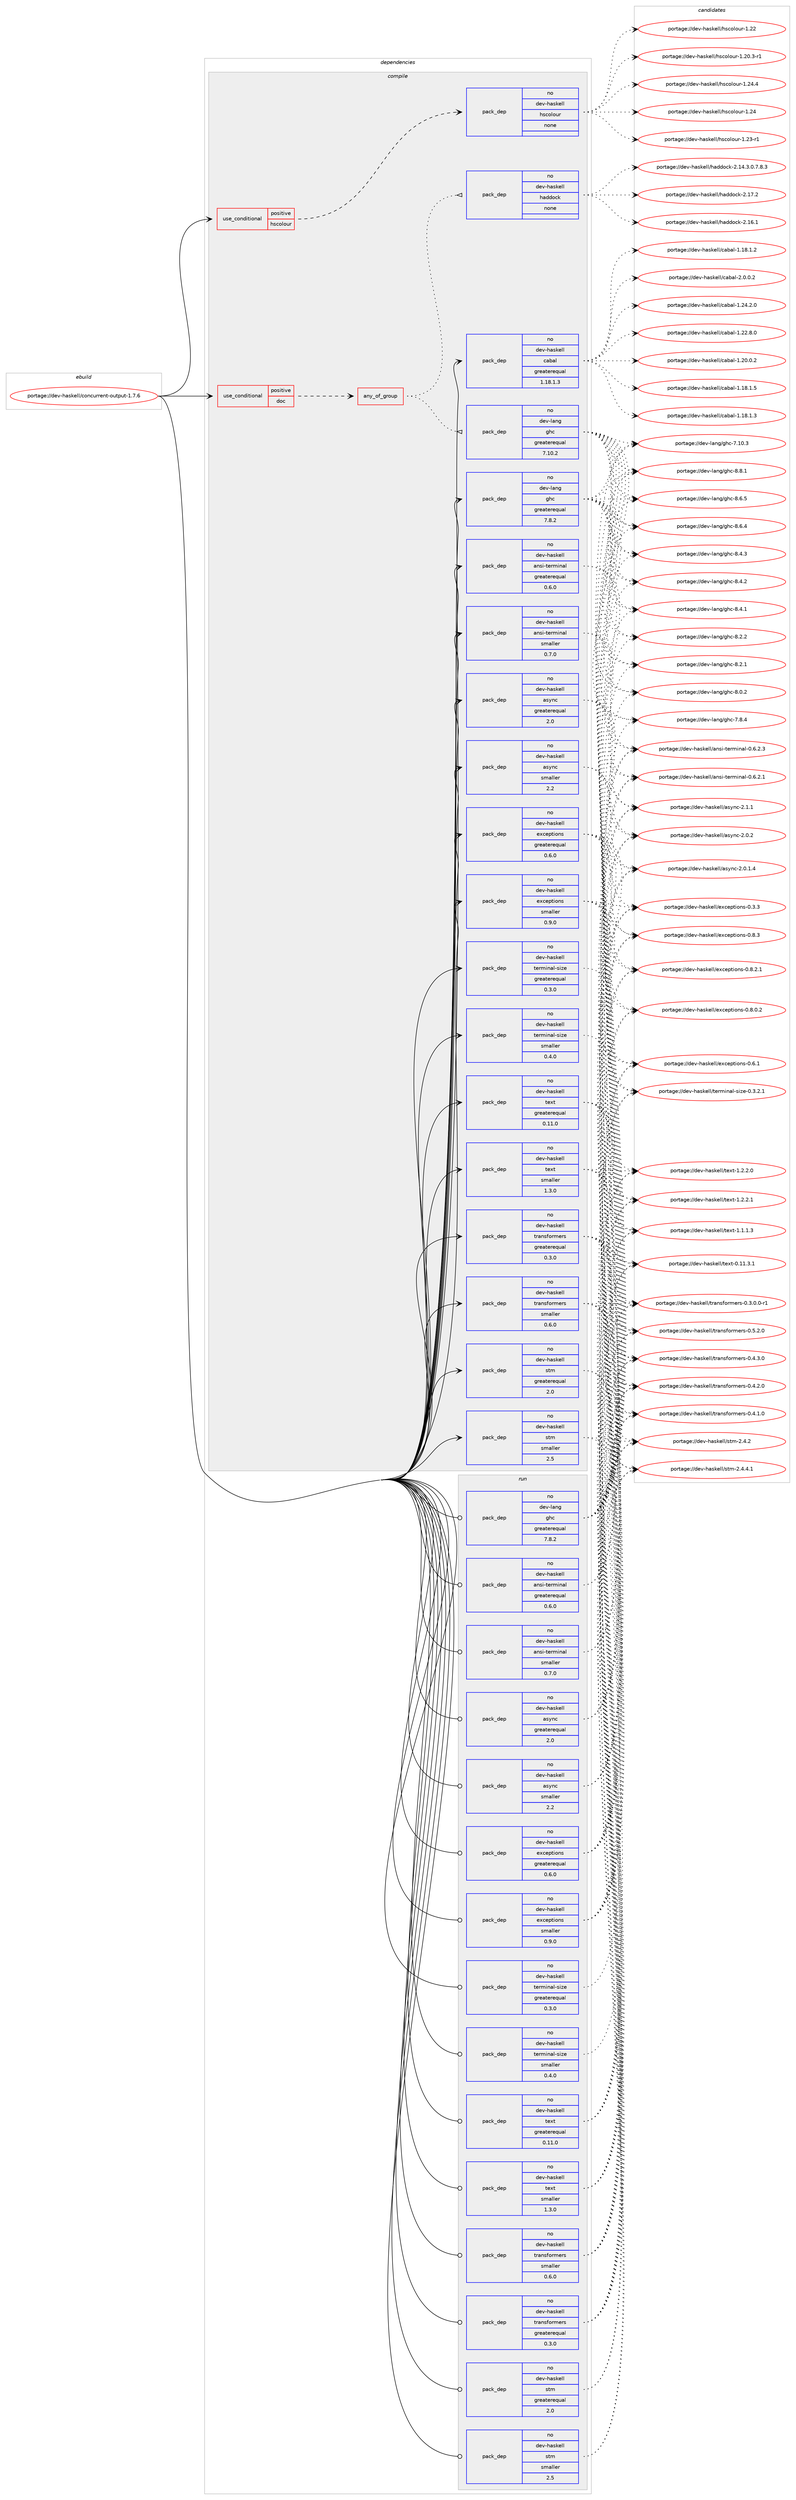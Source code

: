 digraph prolog {

# *************
# Graph options
# *************

newrank=true;
concentrate=true;
compound=true;
graph [rankdir=LR,fontname=Helvetica,fontsize=10,ranksep=1.5];#, ranksep=2.5, nodesep=0.2];
edge  [arrowhead=vee];
node  [fontname=Helvetica,fontsize=10];

# **********
# The ebuild
# **********

subgraph cluster_leftcol {
color=gray;
rank=same;
label=<<i>ebuild</i>>;
id [label="portage://dev-haskell/concurrent-output-1.7.6", color=red, width=4, href="../dev-haskell/concurrent-output-1.7.6.svg"];
}

# ****************
# The dependencies
# ****************

subgraph cluster_midcol {
color=gray;
label=<<i>dependencies</i>>;
subgraph cluster_compile {
fillcolor="#eeeeee";
style=filled;
label=<<i>compile</i>>;
subgraph cond134524 {
dependency567443 [label=<<TABLE BORDER="0" CELLBORDER="1" CELLSPACING="0" CELLPADDING="4"><TR><TD ROWSPAN="3" CELLPADDING="10">use_conditional</TD></TR><TR><TD>positive</TD></TR><TR><TD>doc</TD></TR></TABLE>>, shape=none, color=red];
subgraph any6663 {
dependency567444 [label=<<TABLE BORDER="0" CELLBORDER="1" CELLSPACING="0" CELLPADDING="4"><TR><TD CELLPADDING="10">any_of_group</TD></TR></TABLE>>, shape=none, color=red];subgraph pack426019 {
dependency567445 [label=<<TABLE BORDER="0" CELLBORDER="1" CELLSPACING="0" CELLPADDING="4" WIDTH="220"><TR><TD ROWSPAN="6" CELLPADDING="30">pack_dep</TD></TR><TR><TD WIDTH="110">no</TD></TR><TR><TD>dev-haskell</TD></TR><TR><TD>haddock</TD></TR><TR><TD>none</TD></TR><TR><TD></TD></TR></TABLE>>, shape=none, color=blue];
}
dependency567444:e -> dependency567445:w [weight=20,style="dotted",arrowhead="oinv"];
subgraph pack426020 {
dependency567446 [label=<<TABLE BORDER="0" CELLBORDER="1" CELLSPACING="0" CELLPADDING="4" WIDTH="220"><TR><TD ROWSPAN="6" CELLPADDING="30">pack_dep</TD></TR><TR><TD WIDTH="110">no</TD></TR><TR><TD>dev-lang</TD></TR><TR><TD>ghc</TD></TR><TR><TD>greaterequal</TD></TR><TR><TD>7.10.2</TD></TR></TABLE>>, shape=none, color=blue];
}
dependency567444:e -> dependency567446:w [weight=20,style="dotted",arrowhead="oinv"];
}
dependency567443:e -> dependency567444:w [weight=20,style="dashed",arrowhead="vee"];
}
id:e -> dependency567443:w [weight=20,style="solid",arrowhead="vee"];
subgraph cond134525 {
dependency567447 [label=<<TABLE BORDER="0" CELLBORDER="1" CELLSPACING="0" CELLPADDING="4"><TR><TD ROWSPAN="3" CELLPADDING="10">use_conditional</TD></TR><TR><TD>positive</TD></TR><TR><TD>hscolour</TD></TR></TABLE>>, shape=none, color=red];
subgraph pack426021 {
dependency567448 [label=<<TABLE BORDER="0" CELLBORDER="1" CELLSPACING="0" CELLPADDING="4" WIDTH="220"><TR><TD ROWSPAN="6" CELLPADDING="30">pack_dep</TD></TR><TR><TD WIDTH="110">no</TD></TR><TR><TD>dev-haskell</TD></TR><TR><TD>hscolour</TD></TR><TR><TD>none</TD></TR><TR><TD></TD></TR></TABLE>>, shape=none, color=blue];
}
dependency567447:e -> dependency567448:w [weight=20,style="dashed",arrowhead="vee"];
}
id:e -> dependency567447:w [weight=20,style="solid",arrowhead="vee"];
subgraph pack426022 {
dependency567449 [label=<<TABLE BORDER="0" CELLBORDER="1" CELLSPACING="0" CELLPADDING="4" WIDTH="220"><TR><TD ROWSPAN="6" CELLPADDING="30">pack_dep</TD></TR><TR><TD WIDTH="110">no</TD></TR><TR><TD>dev-haskell</TD></TR><TR><TD>ansi-terminal</TD></TR><TR><TD>greaterequal</TD></TR><TR><TD>0.6.0</TD></TR></TABLE>>, shape=none, color=blue];
}
id:e -> dependency567449:w [weight=20,style="solid",arrowhead="vee"];
subgraph pack426023 {
dependency567450 [label=<<TABLE BORDER="0" CELLBORDER="1" CELLSPACING="0" CELLPADDING="4" WIDTH="220"><TR><TD ROWSPAN="6" CELLPADDING="30">pack_dep</TD></TR><TR><TD WIDTH="110">no</TD></TR><TR><TD>dev-haskell</TD></TR><TR><TD>ansi-terminal</TD></TR><TR><TD>smaller</TD></TR><TR><TD>0.7.0</TD></TR></TABLE>>, shape=none, color=blue];
}
id:e -> dependency567450:w [weight=20,style="solid",arrowhead="vee"];
subgraph pack426024 {
dependency567451 [label=<<TABLE BORDER="0" CELLBORDER="1" CELLSPACING="0" CELLPADDING="4" WIDTH="220"><TR><TD ROWSPAN="6" CELLPADDING="30">pack_dep</TD></TR><TR><TD WIDTH="110">no</TD></TR><TR><TD>dev-haskell</TD></TR><TR><TD>async</TD></TR><TR><TD>greaterequal</TD></TR><TR><TD>2.0</TD></TR></TABLE>>, shape=none, color=blue];
}
id:e -> dependency567451:w [weight=20,style="solid",arrowhead="vee"];
subgraph pack426025 {
dependency567452 [label=<<TABLE BORDER="0" CELLBORDER="1" CELLSPACING="0" CELLPADDING="4" WIDTH="220"><TR><TD ROWSPAN="6" CELLPADDING="30">pack_dep</TD></TR><TR><TD WIDTH="110">no</TD></TR><TR><TD>dev-haskell</TD></TR><TR><TD>async</TD></TR><TR><TD>smaller</TD></TR><TR><TD>2.2</TD></TR></TABLE>>, shape=none, color=blue];
}
id:e -> dependency567452:w [weight=20,style="solid",arrowhead="vee"];
subgraph pack426026 {
dependency567453 [label=<<TABLE BORDER="0" CELLBORDER="1" CELLSPACING="0" CELLPADDING="4" WIDTH="220"><TR><TD ROWSPAN="6" CELLPADDING="30">pack_dep</TD></TR><TR><TD WIDTH="110">no</TD></TR><TR><TD>dev-haskell</TD></TR><TR><TD>cabal</TD></TR><TR><TD>greaterequal</TD></TR><TR><TD>1.18.1.3</TD></TR></TABLE>>, shape=none, color=blue];
}
id:e -> dependency567453:w [weight=20,style="solid",arrowhead="vee"];
subgraph pack426027 {
dependency567454 [label=<<TABLE BORDER="0" CELLBORDER="1" CELLSPACING="0" CELLPADDING="4" WIDTH="220"><TR><TD ROWSPAN="6" CELLPADDING="30">pack_dep</TD></TR><TR><TD WIDTH="110">no</TD></TR><TR><TD>dev-haskell</TD></TR><TR><TD>exceptions</TD></TR><TR><TD>greaterequal</TD></TR><TR><TD>0.6.0</TD></TR></TABLE>>, shape=none, color=blue];
}
id:e -> dependency567454:w [weight=20,style="solid",arrowhead="vee"];
subgraph pack426028 {
dependency567455 [label=<<TABLE BORDER="0" CELLBORDER="1" CELLSPACING="0" CELLPADDING="4" WIDTH="220"><TR><TD ROWSPAN="6" CELLPADDING="30">pack_dep</TD></TR><TR><TD WIDTH="110">no</TD></TR><TR><TD>dev-haskell</TD></TR><TR><TD>exceptions</TD></TR><TR><TD>smaller</TD></TR><TR><TD>0.9.0</TD></TR></TABLE>>, shape=none, color=blue];
}
id:e -> dependency567455:w [weight=20,style="solid",arrowhead="vee"];
subgraph pack426029 {
dependency567456 [label=<<TABLE BORDER="0" CELLBORDER="1" CELLSPACING="0" CELLPADDING="4" WIDTH="220"><TR><TD ROWSPAN="6" CELLPADDING="30">pack_dep</TD></TR><TR><TD WIDTH="110">no</TD></TR><TR><TD>dev-haskell</TD></TR><TR><TD>stm</TD></TR><TR><TD>greaterequal</TD></TR><TR><TD>2.0</TD></TR></TABLE>>, shape=none, color=blue];
}
id:e -> dependency567456:w [weight=20,style="solid",arrowhead="vee"];
subgraph pack426030 {
dependency567457 [label=<<TABLE BORDER="0" CELLBORDER="1" CELLSPACING="0" CELLPADDING="4" WIDTH="220"><TR><TD ROWSPAN="6" CELLPADDING="30">pack_dep</TD></TR><TR><TD WIDTH="110">no</TD></TR><TR><TD>dev-haskell</TD></TR><TR><TD>stm</TD></TR><TR><TD>smaller</TD></TR><TR><TD>2.5</TD></TR></TABLE>>, shape=none, color=blue];
}
id:e -> dependency567457:w [weight=20,style="solid",arrowhead="vee"];
subgraph pack426031 {
dependency567458 [label=<<TABLE BORDER="0" CELLBORDER="1" CELLSPACING="0" CELLPADDING="4" WIDTH="220"><TR><TD ROWSPAN="6" CELLPADDING="30">pack_dep</TD></TR><TR><TD WIDTH="110">no</TD></TR><TR><TD>dev-haskell</TD></TR><TR><TD>terminal-size</TD></TR><TR><TD>greaterequal</TD></TR><TR><TD>0.3.0</TD></TR></TABLE>>, shape=none, color=blue];
}
id:e -> dependency567458:w [weight=20,style="solid",arrowhead="vee"];
subgraph pack426032 {
dependency567459 [label=<<TABLE BORDER="0" CELLBORDER="1" CELLSPACING="0" CELLPADDING="4" WIDTH="220"><TR><TD ROWSPAN="6" CELLPADDING="30">pack_dep</TD></TR><TR><TD WIDTH="110">no</TD></TR><TR><TD>dev-haskell</TD></TR><TR><TD>terminal-size</TD></TR><TR><TD>smaller</TD></TR><TR><TD>0.4.0</TD></TR></TABLE>>, shape=none, color=blue];
}
id:e -> dependency567459:w [weight=20,style="solid",arrowhead="vee"];
subgraph pack426033 {
dependency567460 [label=<<TABLE BORDER="0" CELLBORDER="1" CELLSPACING="0" CELLPADDING="4" WIDTH="220"><TR><TD ROWSPAN="6" CELLPADDING="30">pack_dep</TD></TR><TR><TD WIDTH="110">no</TD></TR><TR><TD>dev-haskell</TD></TR><TR><TD>text</TD></TR><TR><TD>greaterequal</TD></TR><TR><TD>0.11.0</TD></TR></TABLE>>, shape=none, color=blue];
}
id:e -> dependency567460:w [weight=20,style="solid",arrowhead="vee"];
subgraph pack426034 {
dependency567461 [label=<<TABLE BORDER="0" CELLBORDER="1" CELLSPACING="0" CELLPADDING="4" WIDTH="220"><TR><TD ROWSPAN="6" CELLPADDING="30">pack_dep</TD></TR><TR><TD WIDTH="110">no</TD></TR><TR><TD>dev-haskell</TD></TR><TR><TD>text</TD></TR><TR><TD>smaller</TD></TR><TR><TD>1.3.0</TD></TR></TABLE>>, shape=none, color=blue];
}
id:e -> dependency567461:w [weight=20,style="solid",arrowhead="vee"];
subgraph pack426035 {
dependency567462 [label=<<TABLE BORDER="0" CELLBORDER="1" CELLSPACING="0" CELLPADDING="4" WIDTH="220"><TR><TD ROWSPAN="6" CELLPADDING="30">pack_dep</TD></TR><TR><TD WIDTH="110">no</TD></TR><TR><TD>dev-haskell</TD></TR><TR><TD>transformers</TD></TR><TR><TD>greaterequal</TD></TR><TR><TD>0.3.0</TD></TR></TABLE>>, shape=none, color=blue];
}
id:e -> dependency567462:w [weight=20,style="solid",arrowhead="vee"];
subgraph pack426036 {
dependency567463 [label=<<TABLE BORDER="0" CELLBORDER="1" CELLSPACING="0" CELLPADDING="4" WIDTH="220"><TR><TD ROWSPAN="6" CELLPADDING="30">pack_dep</TD></TR><TR><TD WIDTH="110">no</TD></TR><TR><TD>dev-haskell</TD></TR><TR><TD>transformers</TD></TR><TR><TD>smaller</TD></TR><TR><TD>0.6.0</TD></TR></TABLE>>, shape=none, color=blue];
}
id:e -> dependency567463:w [weight=20,style="solid",arrowhead="vee"];
subgraph pack426037 {
dependency567464 [label=<<TABLE BORDER="0" CELLBORDER="1" CELLSPACING="0" CELLPADDING="4" WIDTH="220"><TR><TD ROWSPAN="6" CELLPADDING="30">pack_dep</TD></TR><TR><TD WIDTH="110">no</TD></TR><TR><TD>dev-lang</TD></TR><TR><TD>ghc</TD></TR><TR><TD>greaterequal</TD></TR><TR><TD>7.8.2</TD></TR></TABLE>>, shape=none, color=blue];
}
id:e -> dependency567464:w [weight=20,style="solid",arrowhead="vee"];
}
subgraph cluster_compileandrun {
fillcolor="#eeeeee";
style=filled;
label=<<i>compile and run</i>>;
}
subgraph cluster_run {
fillcolor="#eeeeee";
style=filled;
label=<<i>run</i>>;
subgraph pack426038 {
dependency567465 [label=<<TABLE BORDER="0" CELLBORDER="1" CELLSPACING="0" CELLPADDING="4" WIDTH="220"><TR><TD ROWSPAN="6" CELLPADDING="30">pack_dep</TD></TR><TR><TD WIDTH="110">no</TD></TR><TR><TD>dev-haskell</TD></TR><TR><TD>ansi-terminal</TD></TR><TR><TD>greaterequal</TD></TR><TR><TD>0.6.0</TD></TR></TABLE>>, shape=none, color=blue];
}
id:e -> dependency567465:w [weight=20,style="solid",arrowhead="odot"];
subgraph pack426039 {
dependency567466 [label=<<TABLE BORDER="0" CELLBORDER="1" CELLSPACING="0" CELLPADDING="4" WIDTH="220"><TR><TD ROWSPAN="6" CELLPADDING="30">pack_dep</TD></TR><TR><TD WIDTH="110">no</TD></TR><TR><TD>dev-haskell</TD></TR><TR><TD>ansi-terminal</TD></TR><TR><TD>smaller</TD></TR><TR><TD>0.7.0</TD></TR></TABLE>>, shape=none, color=blue];
}
id:e -> dependency567466:w [weight=20,style="solid",arrowhead="odot"];
subgraph pack426040 {
dependency567467 [label=<<TABLE BORDER="0" CELLBORDER="1" CELLSPACING="0" CELLPADDING="4" WIDTH="220"><TR><TD ROWSPAN="6" CELLPADDING="30">pack_dep</TD></TR><TR><TD WIDTH="110">no</TD></TR><TR><TD>dev-haskell</TD></TR><TR><TD>async</TD></TR><TR><TD>greaterequal</TD></TR><TR><TD>2.0</TD></TR></TABLE>>, shape=none, color=blue];
}
id:e -> dependency567467:w [weight=20,style="solid",arrowhead="odot"];
subgraph pack426041 {
dependency567468 [label=<<TABLE BORDER="0" CELLBORDER="1" CELLSPACING="0" CELLPADDING="4" WIDTH="220"><TR><TD ROWSPAN="6" CELLPADDING="30">pack_dep</TD></TR><TR><TD WIDTH="110">no</TD></TR><TR><TD>dev-haskell</TD></TR><TR><TD>async</TD></TR><TR><TD>smaller</TD></TR><TR><TD>2.2</TD></TR></TABLE>>, shape=none, color=blue];
}
id:e -> dependency567468:w [weight=20,style="solid",arrowhead="odot"];
subgraph pack426042 {
dependency567469 [label=<<TABLE BORDER="0" CELLBORDER="1" CELLSPACING="0" CELLPADDING="4" WIDTH="220"><TR><TD ROWSPAN="6" CELLPADDING="30">pack_dep</TD></TR><TR><TD WIDTH="110">no</TD></TR><TR><TD>dev-haskell</TD></TR><TR><TD>exceptions</TD></TR><TR><TD>greaterequal</TD></TR><TR><TD>0.6.0</TD></TR></TABLE>>, shape=none, color=blue];
}
id:e -> dependency567469:w [weight=20,style="solid",arrowhead="odot"];
subgraph pack426043 {
dependency567470 [label=<<TABLE BORDER="0" CELLBORDER="1" CELLSPACING="0" CELLPADDING="4" WIDTH="220"><TR><TD ROWSPAN="6" CELLPADDING="30">pack_dep</TD></TR><TR><TD WIDTH="110">no</TD></TR><TR><TD>dev-haskell</TD></TR><TR><TD>exceptions</TD></TR><TR><TD>smaller</TD></TR><TR><TD>0.9.0</TD></TR></TABLE>>, shape=none, color=blue];
}
id:e -> dependency567470:w [weight=20,style="solid",arrowhead="odot"];
subgraph pack426044 {
dependency567471 [label=<<TABLE BORDER="0" CELLBORDER="1" CELLSPACING="0" CELLPADDING="4" WIDTH="220"><TR><TD ROWSPAN="6" CELLPADDING="30">pack_dep</TD></TR><TR><TD WIDTH="110">no</TD></TR><TR><TD>dev-haskell</TD></TR><TR><TD>stm</TD></TR><TR><TD>greaterequal</TD></TR><TR><TD>2.0</TD></TR></TABLE>>, shape=none, color=blue];
}
id:e -> dependency567471:w [weight=20,style="solid",arrowhead="odot"];
subgraph pack426045 {
dependency567472 [label=<<TABLE BORDER="0" CELLBORDER="1" CELLSPACING="0" CELLPADDING="4" WIDTH="220"><TR><TD ROWSPAN="6" CELLPADDING="30">pack_dep</TD></TR><TR><TD WIDTH="110">no</TD></TR><TR><TD>dev-haskell</TD></TR><TR><TD>stm</TD></TR><TR><TD>smaller</TD></TR><TR><TD>2.5</TD></TR></TABLE>>, shape=none, color=blue];
}
id:e -> dependency567472:w [weight=20,style="solid",arrowhead="odot"];
subgraph pack426046 {
dependency567473 [label=<<TABLE BORDER="0" CELLBORDER="1" CELLSPACING="0" CELLPADDING="4" WIDTH="220"><TR><TD ROWSPAN="6" CELLPADDING="30">pack_dep</TD></TR><TR><TD WIDTH="110">no</TD></TR><TR><TD>dev-haskell</TD></TR><TR><TD>terminal-size</TD></TR><TR><TD>greaterequal</TD></TR><TR><TD>0.3.0</TD></TR></TABLE>>, shape=none, color=blue];
}
id:e -> dependency567473:w [weight=20,style="solid",arrowhead="odot"];
subgraph pack426047 {
dependency567474 [label=<<TABLE BORDER="0" CELLBORDER="1" CELLSPACING="0" CELLPADDING="4" WIDTH="220"><TR><TD ROWSPAN="6" CELLPADDING="30">pack_dep</TD></TR><TR><TD WIDTH="110">no</TD></TR><TR><TD>dev-haskell</TD></TR><TR><TD>terminal-size</TD></TR><TR><TD>smaller</TD></TR><TR><TD>0.4.0</TD></TR></TABLE>>, shape=none, color=blue];
}
id:e -> dependency567474:w [weight=20,style="solid",arrowhead="odot"];
subgraph pack426048 {
dependency567475 [label=<<TABLE BORDER="0" CELLBORDER="1" CELLSPACING="0" CELLPADDING="4" WIDTH="220"><TR><TD ROWSPAN="6" CELLPADDING="30">pack_dep</TD></TR><TR><TD WIDTH="110">no</TD></TR><TR><TD>dev-haskell</TD></TR><TR><TD>text</TD></TR><TR><TD>greaterequal</TD></TR><TR><TD>0.11.0</TD></TR></TABLE>>, shape=none, color=blue];
}
id:e -> dependency567475:w [weight=20,style="solid",arrowhead="odot"];
subgraph pack426049 {
dependency567476 [label=<<TABLE BORDER="0" CELLBORDER="1" CELLSPACING="0" CELLPADDING="4" WIDTH="220"><TR><TD ROWSPAN="6" CELLPADDING="30">pack_dep</TD></TR><TR><TD WIDTH="110">no</TD></TR><TR><TD>dev-haskell</TD></TR><TR><TD>text</TD></TR><TR><TD>smaller</TD></TR><TR><TD>1.3.0</TD></TR></TABLE>>, shape=none, color=blue];
}
id:e -> dependency567476:w [weight=20,style="solid",arrowhead="odot"];
subgraph pack426050 {
dependency567477 [label=<<TABLE BORDER="0" CELLBORDER="1" CELLSPACING="0" CELLPADDING="4" WIDTH="220"><TR><TD ROWSPAN="6" CELLPADDING="30">pack_dep</TD></TR><TR><TD WIDTH="110">no</TD></TR><TR><TD>dev-haskell</TD></TR><TR><TD>transformers</TD></TR><TR><TD>greaterequal</TD></TR><TR><TD>0.3.0</TD></TR></TABLE>>, shape=none, color=blue];
}
id:e -> dependency567477:w [weight=20,style="solid",arrowhead="odot"];
subgraph pack426051 {
dependency567478 [label=<<TABLE BORDER="0" CELLBORDER="1" CELLSPACING="0" CELLPADDING="4" WIDTH="220"><TR><TD ROWSPAN="6" CELLPADDING="30">pack_dep</TD></TR><TR><TD WIDTH="110">no</TD></TR><TR><TD>dev-haskell</TD></TR><TR><TD>transformers</TD></TR><TR><TD>smaller</TD></TR><TR><TD>0.6.0</TD></TR></TABLE>>, shape=none, color=blue];
}
id:e -> dependency567478:w [weight=20,style="solid",arrowhead="odot"];
subgraph pack426052 {
dependency567479 [label=<<TABLE BORDER="0" CELLBORDER="1" CELLSPACING="0" CELLPADDING="4" WIDTH="220"><TR><TD ROWSPAN="6" CELLPADDING="30">pack_dep</TD></TR><TR><TD WIDTH="110">no</TD></TR><TR><TD>dev-lang</TD></TR><TR><TD>ghc</TD></TR><TR><TD>greaterequal</TD></TR><TR><TD>7.8.2</TD></TR></TABLE>>, shape=none, color=blue];
}
id:e -> dependency567479:w [weight=20,style="solid",arrowhead="odot"];
}
}

# **************
# The candidates
# **************

subgraph cluster_choices {
rank=same;
color=gray;
label=<<i>candidates</i>>;

subgraph choice426019 {
color=black;
nodesep=1;
choice100101118451049711510710110810847104971001001119910745504649554650 [label="portage://dev-haskell/haddock-2.17.2", color=red, width=4,href="../dev-haskell/haddock-2.17.2.svg"];
choice100101118451049711510710110810847104971001001119910745504649544649 [label="portage://dev-haskell/haddock-2.16.1", color=red, width=4,href="../dev-haskell/haddock-2.16.1.svg"];
choice1001011184510497115107101108108471049710010011199107455046495246514648465546564651 [label="portage://dev-haskell/haddock-2.14.3.0.7.8.3", color=red, width=4,href="../dev-haskell/haddock-2.14.3.0.7.8.3.svg"];
dependency567445:e -> choice100101118451049711510710110810847104971001001119910745504649554650:w [style=dotted,weight="100"];
dependency567445:e -> choice100101118451049711510710110810847104971001001119910745504649544649:w [style=dotted,weight="100"];
dependency567445:e -> choice1001011184510497115107101108108471049710010011199107455046495246514648465546564651:w [style=dotted,weight="100"];
}
subgraph choice426020 {
color=black;
nodesep=1;
choice10010111845108971101034710310499455646564649 [label="portage://dev-lang/ghc-8.8.1", color=red, width=4,href="../dev-lang/ghc-8.8.1.svg"];
choice10010111845108971101034710310499455646544653 [label="portage://dev-lang/ghc-8.6.5", color=red, width=4,href="../dev-lang/ghc-8.6.5.svg"];
choice10010111845108971101034710310499455646544652 [label="portage://dev-lang/ghc-8.6.4", color=red, width=4,href="../dev-lang/ghc-8.6.4.svg"];
choice10010111845108971101034710310499455646524651 [label="portage://dev-lang/ghc-8.4.3", color=red, width=4,href="../dev-lang/ghc-8.4.3.svg"];
choice10010111845108971101034710310499455646524650 [label="portage://dev-lang/ghc-8.4.2", color=red, width=4,href="../dev-lang/ghc-8.4.2.svg"];
choice10010111845108971101034710310499455646524649 [label="portage://dev-lang/ghc-8.4.1", color=red, width=4,href="../dev-lang/ghc-8.4.1.svg"];
choice10010111845108971101034710310499455646504650 [label="portage://dev-lang/ghc-8.2.2", color=red, width=4,href="../dev-lang/ghc-8.2.2.svg"];
choice10010111845108971101034710310499455646504649 [label="portage://dev-lang/ghc-8.2.1", color=red, width=4,href="../dev-lang/ghc-8.2.1.svg"];
choice10010111845108971101034710310499455646484650 [label="portage://dev-lang/ghc-8.0.2", color=red, width=4,href="../dev-lang/ghc-8.0.2.svg"];
choice10010111845108971101034710310499455546564652 [label="portage://dev-lang/ghc-7.8.4", color=red, width=4,href="../dev-lang/ghc-7.8.4.svg"];
choice1001011184510897110103471031049945554649484651 [label="portage://dev-lang/ghc-7.10.3", color=red, width=4,href="../dev-lang/ghc-7.10.3.svg"];
dependency567446:e -> choice10010111845108971101034710310499455646564649:w [style=dotted,weight="100"];
dependency567446:e -> choice10010111845108971101034710310499455646544653:w [style=dotted,weight="100"];
dependency567446:e -> choice10010111845108971101034710310499455646544652:w [style=dotted,weight="100"];
dependency567446:e -> choice10010111845108971101034710310499455646524651:w [style=dotted,weight="100"];
dependency567446:e -> choice10010111845108971101034710310499455646524650:w [style=dotted,weight="100"];
dependency567446:e -> choice10010111845108971101034710310499455646524649:w [style=dotted,weight="100"];
dependency567446:e -> choice10010111845108971101034710310499455646504650:w [style=dotted,weight="100"];
dependency567446:e -> choice10010111845108971101034710310499455646504649:w [style=dotted,weight="100"];
dependency567446:e -> choice10010111845108971101034710310499455646484650:w [style=dotted,weight="100"];
dependency567446:e -> choice10010111845108971101034710310499455546564652:w [style=dotted,weight="100"];
dependency567446:e -> choice1001011184510897110103471031049945554649484651:w [style=dotted,weight="100"];
}
subgraph choice426021 {
color=black;
nodesep=1;
choice1001011184510497115107101108108471041159911110811111711445494650524652 [label="portage://dev-haskell/hscolour-1.24.4", color=red, width=4,href="../dev-haskell/hscolour-1.24.4.svg"];
choice100101118451049711510710110810847104115991111081111171144549465052 [label="portage://dev-haskell/hscolour-1.24", color=red, width=4,href="../dev-haskell/hscolour-1.24.svg"];
choice1001011184510497115107101108108471041159911110811111711445494650514511449 [label="portage://dev-haskell/hscolour-1.23-r1", color=red, width=4,href="../dev-haskell/hscolour-1.23-r1.svg"];
choice100101118451049711510710110810847104115991111081111171144549465050 [label="portage://dev-haskell/hscolour-1.22", color=red, width=4,href="../dev-haskell/hscolour-1.22.svg"];
choice10010111845104971151071011081084710411599111108111117114454946504846514511449 [label="portage://dev-haskell/hscolour-1.20.3-r1", color=red, width=4,href="../dev-haskell/hscolour-1.20.3-r1.svg"];
dependency567448:e -> choice1001011184510497115107101108108471041159911110811111711445494650524652:w [style=dotted,weight="100"];
dependency567448:e -> choice100101118451049711510710110810847104115991111081111171144549465052:w [style=dotted,weight="100"];
dependency567448:e -> choice1001011184510497115107101108108471041159911110811111711445494650514511449:w [style=dotted,weight="100"];
dependency567448:e -> choice100101118451049711510710110810847104115991111081111171144549465050:w [style=dotted,weight="100"];
dependency567448:e -> choice10010111845104971151071011081084710411599111108111117114454946504846514511449:w [style=dotted,weight="100"];
}
subgraph choice426022 {
color=black;
nodesep=1;
choice1001011184510497115107101108108479711011510545116101114109105110971084548465446504651 [label="portage://dev-haskell/ansi-terminal-0.6.2.3", color=red, width=4,href="../dev-haskell/ansi-terminal-0.6.2.3.svg"];
choice1001011184510497115107101108108479711011510545116101114109105110971084548465446504649 [label="portage://dev-haskell/ansi-terminal-0.6.2.1", color=red, width=4,href="../dev-haskell/ansi-terminal-0.6.2.1.svg"];
dependency567449:e -> choice1001011184510497115107101108108479711011510545116101114109105110971084548465446504651:w [style=dotted,weight="100"];
dependency567449:e -> choice1001011184510497115107101108108479711011510545116101114109105110971084548465446504649:w [style=dotted,weight="100"];
}
subgraph choice426023 {
color=black;
nodesep=1;
choice1001011184510497115107101108108479711011510545116101114109105110971084548465446504651 [label="portage://dev-haskell/ansi-terminal-0.6.2.3", color=red, width=4,href="../dev-haskell/ansi-terminal-0.6.2.3.svg"];
choice1001011184510497115107101108108479711011510545116101114109105110971084548465446504649 [label="portage://dev-haskell/ansi-terminal-0.6.2.1", color=red, width=4,href="../dev-haskell/ansi-terminal-0.6.2.1.svg"];
dependency567450:e -> choice1001011184510497115107101108108479711011510545116101114109105110971084548465446504651:w [style=dotted,weight="100"];
dependency567450:e -> choice1001011184510497115107101108108479711011510545116101114109105110971084548465446504649:w [style=dotted,weight="100"];
}
subgraph choice426024 {
color=black;
nodesep=1;
choice1001011184510497115107101108108479711512111099455046494649 [label="portage://dev-haskell/async-2.1.1", color=red, width=4,href="../dev-haskell/async-2.1.1.svg"];
choice1001011184510497115107101108108479711512111099455046484650 [label="portage://dev-haskell/async-2.0.2", color=red, width=4,href="../dev-haskell/async-2.0.2.svg"];
choice10010111845104971151071011081084797115121110994550464846494652 [label="portage://dev-haskell/async-2.0.1.4", color=red, width=4,href="../dev-haskell/async-2.0.1.4.svg"];
dependency567451:e -> choice1001011184510497115107101108108479711512111099455046494649:w [style=dotted,weight="100"];
dependency567451:e -> choice1001011184510497115107101108108479711512111099455046484650:w [style=dotted,weight="100"];
dependency567451:e -> choice10010111845104971151071011081084797115121110994550464846494652:w [style=dotted,weight="100"];
}
subgraph choice426025 {
color=black;
nodesep=1;
choice1001011184510497115107101108108479711512111099455046494649 [label="portage://dev-haskell/async-2.1.1", color=red, width=4,href="../dev-haskell/async-2.1.1.svg"];
choice1001011184510497115107101108108479711512111099455046484650 [label="portage://dev-haskell/async-2.0.2", color=red, width=4,href="../dev-haskell/async-2.0.2.svg"];
choice10010111845104971151071011081084797115121110994550464846494652 [label="portage://dev-haskell/async-2.0.1.4", color=red, width=4,href="../dev-haskell/async-2.0.1.4.svg"];
dependency567452:e -> choice1001011184510497115107101108108479711512111099455046494649:w [style=dotted,weight="100"];
dependency567452:e -> choice1001011184510497115107101108108479711512111099455046484650:w [style=dotted,weight="100"];
dependency567452:e -> choice10010111845104971151071011081084797115121110994550464846494652:w [style=dotted,weight="100"];
}
subgraph choice426026 {
color=black;
nodesep=1;
choice100101118451049711510710110810847999798971084550464846484650 [label="portage://dev-haskell/cabal-2.0.0.2", color=red, width=4,href="../dev-haskell/cabal-2.0.0.2.svg"];
choice10010111845104971151071011081084799979897108454946505246504648 [label="portage://dev-haskell/cabal-1.24.2.0", color=red, width=4,href="../dev-haskell/cabal-1.24.2.0.svg"];
choice10010111845104971151071011081084799979897108454946505046564648 [label="portage://dev-haskell/cabal-1.22.8.0", color=red, width=4,href="../dev-haskell/cabal-1.22.8.0.svg"];
choice10010111845104971151071011081084799979897108454946504846484650 [label="portage://dev-haskell/cabal-1.20.0.2", color=red, width=4,href="../dev-haskell/cabal-1.20.0.2.svg"];
choice10010111845104971151071011081084799979897108454946495646494653 [label="portage://dev-haskell/cabal-1.18.1.5", color=red, width=4,href="../dev-haskell/cabal-1.18.1.5.svg"];
choice10010111845104971151071011081084799979897108454946495646494651 [label="portage://dev-haskell/cabal-1.18.1.3", color=red, width=4,href="../dev-haskell/cabal-1.18.1.3.svg"];
choice10010111845104971151071011081084799979897108454946495646494650 [label="portage://dev-haskell/cabal-1.18.1.2", color=red, width=4,href="../dev-haskell/cabal-1.18.1.2.svg"];
dependency567453:e -> choice100101118451049711510710110810847999798971084550464846484650:w [style=dotted,weight="100"];
dependency567453:e -> choice10010111845104971151071011081084799979897108454946505246504648:w [style=dotted,weight="100"];
dependency567453:e -> choice10010111845104971151071011081084799979897108454946505046564648:w [style=dotted,weight="100"];
dependency567453:e -> choice10010111845104971151071011081084799979897108454946504846484650:w [style=dotted,weight="100"];
dependency567453:e -> choice10010111845104971151071011081084799979897108454946495646494653:w [style=dotted,weight="100"];
dependency567453:e -> choice10010111845104971151071011081084799979897108454946495646494651:w [style=dotted,weight="100"];
dependency567453:e -> choice10010111845104971151071011081084799979897108454946495646494650:w [style=dotted,weight="100"];
}
subgraph choice426027 {
color=black;
nodesep=1;
choice10010111845104971151071011081084710112099101112116105111110115454846564651 [label="portage://dev-haskell/exceptions-0.8.3", color=red, width=4,href="../dev-haskell/exceptions-0.8.3.svg"];
choice100101118451049711510710110810847101120991011121161051111101154548465646504649 [label="portage://dev-haskell/exceptions-0.8.2.1", color=red, width=4,href="../dev-haskell/exceptions-0.8.2.1.svg"];
choice100101118451049711510710110810847101120991011121161051111101154548465646484650 [label="portage://dev-haskell/exceptions-0.8.0.2", color=red, width=4,href="../dev-haskell/exceptions-0.8.0.2.svg"];
choice10010111845104971151071011081084710112099101112116105111110115454846544649 [label="portage://dev-haskell/exceptions-0.6.1", color=red, width=4,href="../dev-haskell/exceptions-0.6.1.svg"];
choice10010111845104971151071011081084710112099101112116105111110115454846514651 [label="portage://dev-haskell/exceptions-0.3.3", color=red, width=4,href="../dev-haskell/exceptions-0.3.3.svg"];
dependency567454:e -> choice10010111845104971151071011081084710112099101112116105111110115454846564651:w [style=dotted,weight="100"];
dependency567454:e -> choice100101118451049711510710110810847101120991011121161051111101154548465646504649:w [style=dotted,weight="100"];
dependency567454:e -> choice100101118451049711510710110810847101120991011121161051111101154548465646484650:w [style=dotted,weight="100"];
dependency567454:e -> choice10010111845104971151071011081084710112099101112116105111110115454846544649:w [style=dotted,weight="100"];
dependency567454:e -> choice10010111845104971151071011081084710112099101112116105111110115454846514651:w [style=dotted,weight="100"];
}
subgraph choice426028 {
color=black;
nodesep=1;
choice10010111845104971151071011081084710112099101112116105111110115454846564651 [label="portage://dev-haskell/exceptions-0.8.3", color=red, width=4,href="../dev-haskell/exceptions-0.8.3.svg"];
choice100101118451049711510710110810847101120991011121161051111101154548465646504649 [label="portage://dev-haskell/exceptions-0.8.2.1", color=red, width=4,href="../dev-haskell/exceptions-0.8.2.1.svg"];
choice100101118451049711510710110810847101120991011121161051111101154548465646484650 [label="portage://dev-haskell/exceptions-0.8.0.2", color=red, width=4,href="../dev-haskell/exceptions-0.8.0.2.svg"];
choice10010111845104971151071011081084710112099101112116105111110115454846544649 [label="portage://dev-haskell/exceptions-0.6.1", color=red, width=4,href="../dev-haskell/exceptions-0.6.1.svg"];
choice10010111845104971151071011081084710112099101112116105111110115454846514651 [label="portage://dev-haskell/exceptions-0.3.3", color=red, width=4,href="../dev-haskell/exceptions-0.3.3.svg"];
dependency567455:e -> choice10010111845104971151071011081084710112099101112116105111110115454846564651:w [style=dotted,weight="100"];
dependency567455:e -> choice100101118451049711510710110810847101120991011121161051111101154548465646504649:w [style=dotted,weight="100"];
dependency567455:e -> choice100101118451049711510710110810847101120991011121161051111101154548465646484650:w [style=dotted,weight="100"];
dependency567455:e -> choice10010111845104971151071011081084710112099101112116105111110115454846544649:w [style=dotted,weight="100"];
dependency567455:e -> choice10010111845104971151071011081084710112099101112116105111110115454846514651:w [style=dotted,weight="100"];
}
subgraph choice426029 {
color=black;
nodesep=1;
choice1001011184510497115107101108108471151161094550465246524649 [label="portage://dev-haskell/stm-2.4.4.1", color=red, width=4,href="../dev-haskell/stm-2.4.4.1.svg"];
choice100101118451049711510710110810847115116109455046524650 [label="portage://dev-haskell/stm-2.4.2", color=red, width=4,href="../dev-haskell/stm-2.4.2.svg"];
dependency567456:e -> choice1001011184510497115107101108108471151161094550465246524649:w [style=dotted,weight="100"];
dependency567456:e -> choice100101118451049711510710110810847115116109455046524650:w [style=dotted,weight="100"];
}
subgraph choice426030 {
color=black;
nodesep=1;
choice1001011184510497115107101108108471151161094550465246524649 [label="portage://dev-haskell/stm-2.4.4.1", color=red, width=4,href="../dev-haskell/stm-2.4.4.1.svg"];
choice100101118451049711510710110810847115116109455046524650 [label="portage://dev-haskell/stm-2.4.2", color=red, width=4,href="../dev-haskell/stm-2.4.2.svg"];
dependency567457:e -> choice1001011184510497115107101108108471151161094550465246524649:w [style=dotted,weight="100"];
dependency567457:e -> choice100101118451049711510710110810847115116109455046524650:w [style=dotted,weight="100"];
}
subgraph choice426031 {
color=black;
nodesep=1;
choice10010111845104971151071011081084711610111410910511097108451151051221014548465146504649 [label="portage://dev-haskell/terminal-size-0.3.2.1", color=red, width=4,href="../dev-haskell/terminal-size-0.3.2.1.svg"];
dependency567458:e -> choice10010111845104971151071011081084711610111410910511097108451151051221014548465146504649:w [style=dotted,weight="100"];
}
subgraph choice426032 {
color=black;
nodesep=1;
choice10010111845104971151071011081084711610111410910511097108451151051221014548465146504649 [label="portage://dev-haskell/terminal-size-0.3.2.1", color=red, width=4,href="../dev-haskell/terminal-size-0.3.2.1.svg"];
dependency567459:e -> choice10010111845104971151071011081084711610111410910511097108451151051221014548465146504649:w [style=dotted,weight="100"];
}
subgraph choice426033 {
color=black;
nodesep=1;
choice1001011184510497115107101108108471161011201164549465046504649 [label="portage://dev-haskell/text-1.2.2.1", color=red, width=4,href="../dev-haskell/text-1.2.2.1.svg"];
choice1001011184510497115107101108108471161011201164549465046504648 [label="portage://dev-haskell/text-1.2.2.0", color=red, width=4,href="../dev-haskell/text-1.2.2.0.svg"];
choice1001011184510497115107101108108471161011201164549464946494651 [label="portage://dev-haskell/text-1.1.1.3", color=red, width=4,href="../dev-haskell/text-1.1.1.3.svg"];
choice100101118451049711510710110810847116101120116454846494946514649 [label="portage://dev-haskell/text-0.11.3.1", color=red, width=4,href="../dev-haskell/text-0.11.3.1.svg"];
dependency567460:e -> choice1001011184510497115107101108108471161011201164549465046504649:w [style=dotted,weight="100"];
dependency567460:e -> choice1001011184510497115107101108108471161011201164549465046504648:w [style=dotted,weight="100"];
dependency567460:e -> choice1001011184510497115107101108108471161011201164549464946494651:w [style=dotted,weight="100"];
dependency567460:e -> choice100101118451049711510710110810847116101120116454846494946514649:w [style=dotted,weight="100"];
}
subgraph choice426034 {
color=black;
nodesep=1;
choice1001011184510497115107101108108471161011201164549465046504649 [label="portage://dev-haskell/text-1.2.2.1", color=red, width=4,href="../dev-haskell/text-1.2.2.1.svg"];
choice1001011184510497115107101108108471161011201164549465046504648 [label="portage://dev-haskell/text-1.2.2.0", color=red, width=4,href="../dev-haskell/text-1.2.2.0.svg"];
choice1001011184510497115107101108108471161011201164549464946494651 [label="portage://dev-haskell/text-1.1.1.3", color=red, width=4,href="../dev-haskell/text-1.1.1.3.svg"];
choice100101118451049711510710110810847116101120116454846494946514649 [label="portage://dev-haskell/text-0.11.3.1", color=red, width=4,href="../dev-haskell/text-0.11.3.1.svg"];
dependency567461:e -> choice1001011184510497115107101108108471161011201164549465046504649:w [style=dotted,weight="100"];
dependency567461:e -> choice1001011184510497115107101108108471161011201164549465046504648:w [style=dotted,weight="100"];
dependency567461:e -> choice1001011184510497115107101108108471161011201164549464946494651:w [style=dotted,weight="100"];
dependency567461:e -> choice100101118451049711510710110810847116101120116454846494946514649:w [style=dotted,weight="100"];
}
subgraph choice426035 {
color=black;
nodesep=1;
choice100101118451049711510710110810847116114971101151021111141091011141154548465346504648 [label="portage://dev-haskell/transformers-0.5.2.0", color=red, width=4,href="../dev-haskell/transformers-0.5.2.0.svg"];
choice100101118451049711510710110810847116114971101151021111141091011141154548465246514648 [label="portage://dev-haskell/transformers-0.4.3.0", color=red, width=4,href="../dev-haskell/transformers-0.4.3.0.svg"];
choice100101118451049711510710110810847116114971101151021111141091011141154548465246504648 [label="portage://dev-haskell/transformers-0.4.2.0", color=red, width=4,href="../dev-haskell/transformers-0.4.2.0.svg"];
choice100101118451049711510710110810847116114971101151021111141091011141154548465246494648 [label="portage://dev-haskell/transformers-0.4.1.0", color=red, width=4,href="../dev-haskell/transformers-0.4.1.0.svg"];
choice1001011184510497115107101108108471161149711011510211111410910111411545484651464846484511449 [label="portage://dev-haskell/transformers-0.3.0.0-r1", color=red, width=4,href="../dev-haskell/transformers-0.3.0.0-r1.svg"];
dependency567462:e -> choice100101118451049711510710110810847116114971101151021111141091011141154548465346504648:w [style=dotted,weight="100"];
dependency567462:e -> choice100101118451049711510710110810847116114971101151021111141091011141154548465246514648:w [style=dotted,weight="100"];
dependency567462:e -> choice100101118451049711510710110810847116114971101151021111141091011141154548465246504648:w [style=dotted,weight="100"];
dependency567462:e -> choice100101118451049711510710110810847116114971101151021111141091011141154548465246494648:w [style=dotted,weight="100"];
dependency567462:e -> choice1001011184510497115107101108108471161149711011510211111410910111411545484651464846484511449:w [style=dotted,weight="100"];
}
subgraph choice426036 {
color=black;
nodesep=1;
choice100101118451049711510710110810847116114971101151021111141091011141154548465346504648 [label="portage://dev-haskell/transformers-0.5.2.0", color=red, width=4,href="../dev-haskell/transformers-0.5.2.0.svg"];
choice100101118451049711510710110810847116114971101151021111141091011141154548465246514648 [label="portage://dev-haskell/transformers-0.4.3.0", color=red, width=4,href="../dev-haskell/transformers-0.4.3.0.svg"];
choice100101118451049711510710110810847116114971101151021111141091011141154548465246504648 [label="portage://dev-haskell/transformers-0.4.2.0", color=red, width=4,href="../dev-haskell/transformers-0.4.2.0.svg"];
choice100101118451049711510710110810847116114971101151021111141091011141154548465246494648 [label="portage://dev-haskell/transformers-0.4.1.0", color=red, width=4,href="../dev-haskell/transformers-0.4.1.0.svg"];
choice1001011184510497115107101108108471161149711011510211111410910111411545484651464846484511449 [label="portage://dev-haskell/transformers-0.3.0.0-r1", color=red, width=4,href="../dev-haskell/transformers-0.3.0.0-r1.svg"];
dependency567463:e -> choice100101118451049711510710110810847116114971101151021111141091011141154548465346504648:w [style=dotted,weight="100"];
dependency567463:e -> choice100101118451049711510710110810847116114971101151021111141091011141154548465246514648:w [style=dotted,weight="100"];
dependency567463:e -> choice100101118451049711510710110810847116114971101151021111141091011141154548465246504648:w [style=dotted,weight="100"];
dependency567463:e -> choice100101118451049711510710110810847116114971101151021111141091011141154548465246494648:w [style=dotted,weight="100"];
dependency567463:e -> choice1001011184510497115107101108108471161149711011510211111410910111411545484651464846484511449:w [style=dotted,weight="100"];
}
subgraph choice426037 {
color=black;
nodesep=1;
choice10010111845108971101034710310499455646564649 [label="portage://dev-lang/ghc-8.8.1", color=red, width=4,href="../dev-lang/ghc-8.8.1.svg"];
choice10010111845108971101034710310499455646544653 [label="portage://dev-lang/ghc-8.6.5", color=red, width=4,href="../dev-lang/ghc-8.6.5.svg"];
choice10010111845108971101034710310499455646544652 [label="portage://dev-lang/ghc-8.6.4", color=red, width=4,href="../dev-lang/ghc-8.6.4.svg"];
choice10010111845108971101034710310499455646524651 [label="portage://dev-lang/ghc-8.4.3", color=red, width=4,href="../dev-lang/ghc-8.4.3.svg"];
choice10010111845108971101034710310499455646524650 [label="portage://dev-lang/ghc-8.4.2", color=red, width=4,href="../dev-lang/ghc-8.4.2.svg"];
choice10010111845108971101034710310499455646524649 [label="portage://dev-lang/ghc-8.4.1", color=red, width=4,href="../dev-lang/ghc-8.4.1.svg"];
choice10010111845108971101034710310499455646504650 [label="portage://dev-lang/ghc-8.2.2", color=red, width=4,href="../dev-lang/ghc-8.2.2.svg"];
choice10010111845108971101034710310499455646504649 [label="portage://dev-lang/ghc-8.2.1", color=red, width=4,href="../dev-lang/ghc-8.2.1.svg"];
choice10010111845108971101034710310499455646484650 [label="portage://dev-lang/ghc-8.0.2", color=red, width=4,href="../dev-lang/ghc-8.0.2.svg"];
choice10010111845108971101034710310499455546564652 [label="portage://dev-lang/ghc-7.8.4", color=red, width=4,href="../dev-lang/ghc-7.8.4.svg"];
choice1001011184510897110103471031049945554649484651 [label="portage://dev-lang/ghc-7.10.3", color=red, width=4,href="../dev-lang/ghc-7.10.3.svg"];
dependency567464:e -> choice10010111845108971101034710310499455646564649:w [style=dotted,weight="100"];
dependency567464:e -> choice10010111845108971101034710310499455646544653:w [style=dotted,weight="100"];
dependency567464:e -> choice10010111845108971101034710310499455646544652:w [style=dotted,weight="100"];
dependency567464:e -> choice10010111845108971101034710310499455646524651:w [style=dotted,weight="100"];
dependency567464:e -> choice10010111845108971101034710310499455646524650:w [style=dotted,weight="100"];
dependency567464:e -> choice10010111845108971101034710310499455646524649:w [style=dotted,weight="100"];
dependency567464:e -> choice10010111845108971101034710310499455646504650:w [style=dotted,weight="100"];
dependency567464:e -> choice10010111845108971101034710310499455646504649:w [style=dotted,weight="100"];
dependency567464:e -> choice10010111845108971101034710310499455646484650:w [style=dotted,weight="100"];
dependency567464:e -> choice10010111845108971101034710310499455546564652:w [style=dotted,weight="100"];
dependency567464:e -> choice1001011184510897110103471031049945554649484651:w [style=dotted,weight="100"];
}
subgraph choice426038 {
color=black;
nodesep=1;
choice1001011184510497115107101108108479711011510545116101114109105110971084548465446504651 [label="portage://dev-haskell/ansi-terminal-0.6.2.3", color=red, width=4,href="../dev-haskell/ansi-terminal-0.6.2.3.svg"];
choice1001011184510497115107101108108479711011510545116101114109105110971084548465446504649 [label="portage://dev-haskell/ansi-terminal-0.6.2.1", color=red, width=4,href="../dev-haskell/ansi-terminal-0.6.2.1.svg"];
dependency567465:e -> choice1001011184510497115107101108108479711011510545116101114109105110971084548465446504651:w [style=dotted,weight="100"];
dependency567465:e -> choice1001011184510497115107101108108479711011510545116101114109105110971084548465446504649:w [style=dotted,weight="100"];
}
subgraph choice426039 {
color=black;
nodesep=1;
choice1001011184510497115107101108108479711011510545116101114109105110971084548465446504651 [label="portage://dev-haskell/ansi-terminal-0.6.2.3", color=red, width=4,href="../dev-haskell/ansi-terminal-0.6.2.3.svg"];
choice1001011184510497115107101108108479711011510545116101114109105110971084548465446504649 [label="portage://dev-haskell/ansi-terminal-0.6.2.1", color=red, width=4,href="../dev-haskell/ansi-terminal-0.6.2.1.svg"];
dependency567466:e -> choice1001011184510497115107101108108479711011510545116101114109105110971084548465446504651:w [style=dotted,weight="100"];
dependency567466:e -> choice1001011184510497115107101108108479711011510545116101114109105110971084548465446504649:w [style=dotted,weight="100"];
}
subgraph choice426040 {
color=black;
nodesep=1;
choice1001011184510497115107101108108479711512111099455046494649 [label="portage://dev-haskell/async-2.1.1", color=red, width=4,href="../dev-haskell/async-2.1.1.svg"];
choice1001011184510497115107101108108479711512111099455046484650 [label="portage://dev-haskell/async-2.0.2", color=red, width=4,href="../dev-haskell/async-2.0.2.svg"];
choice10010111845104971151071011081084797115121110994550464846494652 [label="portage://dev-haskell/async-2.0.1.4", color=red, width=4,href="../dev-haskell/async-2.0.1.4.svg"];
dependency567467:e -> choice1001011184510497115107101108108479711512111099455046494649:w [style=dotted,weight="100"];
dependency567467:e -> choice1001011184510497115107101108108479711512111099455046484650:w [style=dotted,weight="100"];
dependency567467:e -> choice10010111845104971151071011081084797115121110994550464846494652:w [style=dotted,weight="100"];
}
subgraph choice426041 {
color=black;
nodesep=1;
choice1001011184510497115107101108108479711512111099455046494649 [label="portage://dev-haskell/async-2.1.1", color=red, width=4,href="../dev-haskell/async-2.1.1.svg"];
choice1001011184510497115107101108108479711512111099455046484650 [label="portage://dev-haskell/async-2.0.2", color=red, width=4,href="../dev-haskell/async-2.0.2.svg"];
choice10010111845104971151071011081084797115121110994550464846494652 [label="portage://dev-haskell/async-2.0.1.4", color=red, width=4,href="../dev-haskell/async-2.0.1.4.svg"];
dependency567468:e -> choice1001011184510497115107101108108479711512111099455046494649:w [style=dotted,weight="100"];
dependency567468:e -> choice1001011184510497115107101108108479711512111099455046484650:w [style=dotted,weight="100"];
dependency567468:e -> choice10010111845104971151071011081084797115121110994550464846494652:w [style=dotted,weight="100"];
}
subgraph choice426042 {
color=black;
nodesep=1;
choice10010111845104971151071011081084710112099101112116105111110115454846564651 [label="portage://dev-haskell/exceptions-0.8.3", color=red, width=4,href="../dev-haskell/exceptions-0.8.3.svg"];
choice100101118451049711510710110810847101120991011121161051111101154548465646504649 [label="portage://dev-haskell/exceptions-0.8.2.1", color=red, width=4,href="../dev-haskell/exceptions-0.8.2.1.svg"];
choice100101118451049711510710110810847101120991011121161051111101154548465646484650 [label="portage://dev-haskell/exceptions-0.8.0.2", color=red, width=4,href="../dev-haskell/exceptions-0.8.0.2.svg"];
choice10010111845104971151071011081084710112099101112116105111110115454846544649 [label="portage://dev-haskell/exceptions-0.6.1", color=red, width=4,href="../dev-haskell/exceptions-0.6.1.svg"];
choice10010111845104971151071011081084710112099101112116105111110115454846514651 [label="portage://dev-haskell/exceptions-0.3.3", color=red, width=4,href="../dev-haskell/exceptions-0.3.3.svg"];
dependency567469:e -> choice10010111845104971151071011081084710112099101112116105111110115454846564651:w [style=dotted,weight="100"];
dependency567469:e -> choice100101118451049711510710110810847101120991011121161051111101154548465646504649:w [style=dotted,weight="100"];
dependency567469:e -> choice100101118451049711510710110810847101120991011121161051111101154548465646484650:w [style=dotted,weight="100"];
dependency567469:e -> choice10010111845104971151071011081084710112099101112116105111110115454846544649:w [style=dotted,weight="100"];
dependency567469:e -> choice10010111845104971151071011081084710112099101112116105111110115454846514651:w [style=dotted,weight="100"];
}
subgraph choice426043 {
color=black;
nodesep=1;
choice10010111845104971151071011081084710112099101112116105111110115454846564651 [label="portage://dev-haskell/exceptions-0.8.3", color=red, width=4,href="../dev-haskell/exceptions-0.8.3.svg"];
choice100101118451049711510710110810847101120991011121161051111101154548465646504649 [label="portage://dev-haskell/exceptions-0.8.2.1", color=red, width=4,href="../dev-haskell/exceptions-0.8.2.1.svg"];
choice100101118451049711510710110810847101120991011121161051111101154548465646484650 [label="portage://dev-haskell/exceptions-0.8.0.2", color=red, width=4,href="../dev-haskell/exceptions-0.8.0.2.svg"];
choice10010111845104971151071011081084710112099101112116105111110115454846544649 [label="portage://dev-haskell/exceptions-0.6.1", color=red, width=4,href="../dev-haskell/exceptions-0.6.1.svg"];
choice10010111845104971151071011081084710112099101112116105111110115454846514651 [label="portage://dev-haskell/exceptions-0.3.3", color=red, width=4,href="../dev-haskell/exceptions-0.3.3.svg"];
dependency567470:e -> choice10010111845104971151071011081084710112099101112116105111110115454846564651:w [style=dotted,weight="100"];
dependency567470:e -> choice100101118451049711510710110810847101120991011121161051111101154548465646504649:w [style=dotted,weight="100"];
dependency567470:e -> choice100101118451049711510710110810847101120991011121161051111101154548465646484650:w [style=dotted,weight="100"];
dependency567470:e -> choice10010111845104971151071011081084710112099101112116105111110115454846544649:w [style=dotted,weight="100"];
dependency567470:e -> choice10010111845104971151071011081084710112099101112116105111110115454846514651:w [style=dotted,weight="100"];
}
subgraph choice426044 {
color=black;
nodesep=1;
choice1001011184510497115107101108108471151161094550465246524649 [label="portage://dev-haskell/stm-2.4.4.1", color=red, width=4,href="../dev-haskell/stm-2.4.4.1.svg"];
choice100101118451049711510710110810847115116109455046524650 [label="portage://dev-haskell/stm-2.4.2", color=red, width=4,href="../dev-haskell/stm-2.4.2.svg"];
dependency567471:e -> choice1001011184510497115107101108108471151161094550465246524649:w [style=dotted,weight="100"];
dependency567471:e -> choice100101118451049711510710110810847115116109455046524650:w [style=dotted,weight="100"];
}
subgraph choice426045 {
color=black;
nodesep=1;
choice1001011184510497115107101108108471151161094550465246524649 [label="portage://dev-haskell/stm-2.4.4.1", color=red, width=4,href="../dev-haskell/stm-2.4.4.1.svg"];
choice100101118451049711510710110810847115116109455046524650 [label="portage://dev-haskell/stm-2.4.2", color=red, width=4,href="../dev-haskell/stm-2.4.2.svg"];
dependency567472:e -> choice1001011184510497115107101108108471151161094550465246524649:w [style=dotted,weight="100"];
dependency567472:e -> choice100101118451049711510710110810847115116109455046524650:w [style=dotted,weight="100"];
}
subgraph choice426046 {
color=black;
nodesep=1;
choice10010111845104971151071011081084711610111410910511097108451151051221014548465146504649 [label="portage://dev-haskell/terminal-size-0.3.2.1", color=red, width=4,href="../dev-haskell/terminal-size-0.3.2.1.svg"];
dependency567473:e -> choice10010111845104971151071011081084711610111410910511097108451151051221014548465146504649:w [style=dotted,weight="100"];
}
subgraph choice426047 {
color=black;
nodesep=1;
choice10010111845104971151071011081084711610111410910511097108451151051221014548465146504649 [label="portage://dev-haskell/terminal-size-0.3.2.1", color=red, width=4,href="../dev-haskell/terminal-size-0.3.2.1.svg"];
dependency567474:e -> choice10010111845104971151071011081084711610111410910511097108451151051221014548465146504649:w [style=dotted,weight="100"];
}
subgraph choice426048 {
color=black;
nodesep=1;
choice1001011184510497115107101108108471161011201164549465046504649 [label="portage://dev-haskell/text-1.2.2.1", color=red, width=4,href="../dev-haskell/text-1.2.2.1.svg"];
choice1001011184510497115107101108108471161011201164549465046504648 [label="portage://dev-haskell/text-1.2.2.0", color=red, width=4,href="../dev-haskell/text-1.2.2.0.svg"];
choice1001011184510497115107101108108471161011201164549464946494651 [label="portage://dev-haskell/text-1.1.1.3", color=red, width=4,href="../dev-haskell/text-1.1.1.3.svg"];
choice100101118451049711510710110810847116101120116454846494946514649 [label="portage://dev-haskell/text-0.11.3.1", color=red, width=4,href="../dev-haskell/text-0.11.3.1.svg"];
dependency567475:e -> choice1001011184510497115107101108108471161011201164549465046504649:w [style=dotted,weight="100"];
dependency567475:e -> choice1001011184510497115107101108108471161011201164549465046504648:w [style=dotted,weight="100"];
dependency567475:e -> choice1001011184510497115107101108108471161011201164549464946494651:w [style=dotted,weight="100"];
dependency567475:e -> choice100101118451049711510710110810847116101120116454846494946514649:w [style=dotted,weight="100"];
}
subgraph choice426049 {
color=black;
nodesep=1;
choice1001011184510497115107101108108471161011201164549465046504649 [label="portage://dev-haskell/text-1.2.2.1", color=red, width=4,href="../dev-haskell/text-1.2.2.1.svg"];
choice1001011184510497115107101108108471161011201164549465046504648 [label="portage://dev-haskell/text-1.2.2.0", color=red, width=4,href="../dev-haskell/text-1.2.2.0.svg"];
choice1001011184510497115107101108108471161011201164549464946494651 [label="portage://dev-haskell/text-1.1.1.3", color=red, width=4,href="../dev-haskell/text-1.1.1.3.svg"];
choice100101118451049711510710110810847116101120116454846494946514649 [label="portage://dev-haskell/text-0.11.3.1", color=red, width=4,href="../dev-haskell/text-0.11.3.1.svg"];
dependency567476:e -> choice1001011184510497115107101108108471161011201164549465046504649:w [style=dotted,weight="100"];
dependency567476:e -> choice1001011184510497115107101108108471161011201164549465046504648:w [style=dotted,weight="100"];
dependency567476:e -> choice1001011184510497115107101108108471161011201164549464946494651:w [style=dotted,weight="100"];
dependency567476:e -> choice100101118451049711510710110810847116101120116454846494946514649:w [style=dotted,weight="100"];
}
subgraph choice426050 {
color=black;
nodesep=1;
choice100101118451049711510710110810847116114971101151021111141091011141154548465346504648 [label="portage://dev-haskell/transformers-0.5.2.0", color=red, width=4,href="../dev-haskell/transformers-0.5.2.0.svg"];
choice100101118451049711510710110810847116114971101151021111141091011141154548465246514648 [label="portage://dev-haskell/transformers-0.4.3.0", color=red, width=4,href="../dev-haskell/transformers-0.4.3.0.svg"];
choice100101118451049711510710110810847116114971101151021111141091011141154548465246504648 [label="portage://dev-haskell/transformers-0.4.2.0", color=red, width=4,href="../dev-haskell/transformers-0.4.2.0.svg"];
choice100101118451049711510710110810847116114971101151021111141091011141154548465246494648 [label="portage://dev-haskell/transformers-0.4.1.0", color=red, width=4,href="../dev-haskell/transformers-0.4.1.0.svg"];
choice1001011184510497115107101108108471161149711011510211111410910111411545484651464846484511449 [label="portage://dev-haskell/transformers-0.3.0.0-r1", color=red, width=4,href="../dev-haskell/transformers-0.3.0.0-r1.svg"];
dependency567477:e -> choice100101118451049711510710110810847116114971101151021111141091011141154548465346504648:w [style=dotted,weight="100"];
dependency567477:e -> choice100101118451049711510710110810847116114971101151021111141091011141154548465246514648:w [style=dotted,weight="100"];
dependency567477:e -> choice100101118451049711510710110810847116114971101151021111141091011141154548465246504648:w [style=dotted,weight="100"];
dependency567477:e -> choice100101118451049711510710110810847116114971101151021111141091011141154548465246494648:w [style=dotted,weight="100"];
dependency567477:e -> choice1001011184510497115107101108108471161149711011510211111410910111411545484651464846484511449:w [style=dotted,weight="100"];
}
subgraph choice426051 {
color=black;
nodesep=1;
choice100101118451049711510710110810847116114971101151021111141091011141154548465346504648 [label="portage://dev-haskell/transformers-0.5.2.0", color=red, width=4,href="../dev-haskell/transformers-0.5.2.0.svg"];
choice100101118451049711510710110810847116114971101151021111141091011141154548465246514648 [label="portage://dev-haskell/transformers-0.4.3.0", color=red, width=4,href="../dev-haskell/transformers-0.4.3.0.svg"];
choice100101118451049711510710110810847116114971101151021111141091011141154548465246504648 [label="portage://dev-haskell/transformers-0.4.2.0", color=red, width=4,href="../dev-haskell/transformers-0.4.2.0.svg"];
choice100101118451049711510710110810847116114971101151021111141091011141154548465246494648 [label="portage://dev-haskell/transformers-0.4.1.0", color=red, width=4,href="../dev-haskell/transformers-0.4.1.0.svg"];
choice1001011184510497115107101108108471161149711011510211111410910111411545484651464846484511449 [label="portage://dev-haskell/transformers-0.3.0.0-r1", color=red, width=4,href="../dev-haskell/transformers-0.3.0.0-r1.svg"];
dependency567478:e -> choice100101118451049711510710110810847116114971101151021111141091011141154548465346504648:w [style=dotted,weight="100"];
dependency567478:e -> choice100101118451049711510710110810847116114971101151021111141091011141154548465246514648:w [style=dotted,weight="100"];
dependency567478:e -> choice100101118451049711510710110810847116114971101151021111141091011141154548465246504648:w [style=dotted,weight="100"];
dependency567478:e -> choice100101118451049711510710110810847116114971101151021111141091011141154548465246494648:w [style=dotted,weight="100"];
dependency567478:e -> choice1001011184510497115107101108108471161149711011510211111410910111411545484651464846484511449:w [style=dotted,weight="100"];
}
subgraph choice426052 {
color=black;
nodesep=1;
choice10010111845108971101034710310499455646564649 [label="portage://dev-lang/ghc-8.8.1", color=red, width=4,href="../dev-lang/ghc-8.8.1.svg"];
choice10010111845108971101034710310499455646544653 [label="portage://dev-lang/ghc-8.6.5", color=red, width=4,href="../dev-lang/ghc-8.6.5.svg"];
choice10010111845108971101034710310499455646544652 [label="portage://dev-lang/ghc-8.6.4", color=red, width=4,href="../dev-lang/ghc-8.6.4.svg"];
choice10010111845108971101034710310499455646524651 [label="portage://dev-lang/ghc-8.4.3", color=red, width=4,href="../dev-lang/ghc-8.4.3.svg"];
choice10010111845108971101034710310499455646524650 [label="portage://dev-lang/ghc-8.4.2", color=red, width=4,href="../dev-lang/ghc-8.4.2.svg"];
choice10010111845108971101034710310499455646524649 [label="portage://dev-lang/ghc-8.4.1", color=red, width=4,href="../dev-lang/ghc-8.4.1.svg"];
choice10010111845108971101034710310499455646504650 [label="portage://dev-lang/ghc-8.2.2", color=red, width=4,href="../dev-lang/ghc-8.2.2.svg"];
choice10010111845108971101034710310499455646504649 [label="portage://dev-lang/ghc-8.2.1", color=red, width=4,href="../dev-lang/ghc-8.2.1.svg"];
choice10010111845108971101034710310499455646484650 [label="portage://dev-lang/ghc-8.0.2", color=red, width=4,href="../dev-lang/ghc-8.0.2.svg"];
choice10010111845108971101034710310499455546564652 [label="portage://dev-lang/ghc-7.8.4", color=red, width=4,href="../dev-lang/ghc-7.8.4.svg"];
choice1001011184510897110103471031049945554649484651 [label="portage://dev-lang/ghc-7.10.3", color=red, width=4,href="../dev-lang/ghc-7.10.3.svg"];
dependency567479:e -> choice10010111845108971101034710310499455646564649:w [style=dotted,weight="100"];
dependency567479:e -> choice10010111845108971101034710310499455646544653:w [style=dotted,weight="100"];
dependency567479:e -> choice10010111845108971101034710310499455646544652:w [style=dotted,weight="100"];
dependency567479:e -> choice10010111845108971101034710310499455646524651:w [style=dotted,weight="100"];
dependency567479:e -> choice10010111845108971101034710310499455646524650:w [style=dotted,weight="100"];
dependency567479:e -> choice10010111845108971101034710310499455646524649:w [style=dotted,weight="100"];
dependency567479:e -> choice10010111845108971101034710310499455646504650:w [style=dotted,weight="100"];
dependency567479:e -> choice10010111845108971101034710310499455646504649:w [style=dotted,weight="100"];
dependency567479:e -> choice10010111845108971101034710310499455646484650:w [style=dotted,weight="100"];
dependency567479:e -> choice10010111845108971101034710310499455546564652:w [style=dotted,weight="100"];
dependency567479:e -> choice1001011184510897110103471031049945554649484651:w [style=dotted,weight="100"];
}
}

}
